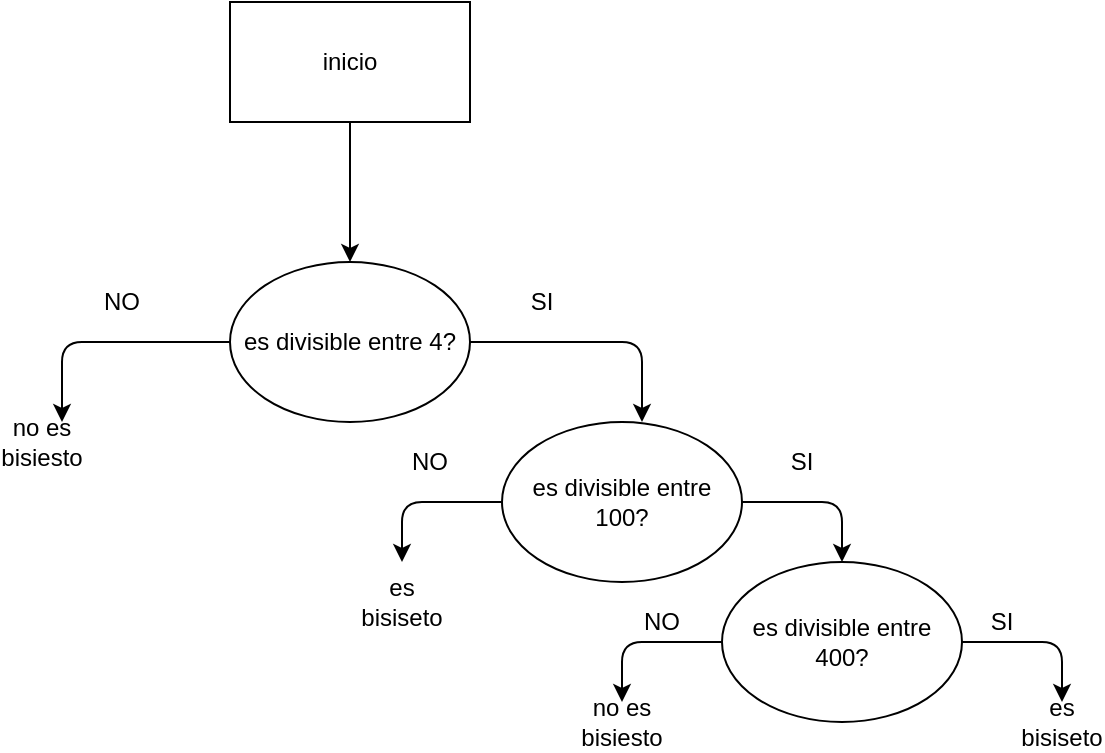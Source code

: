 <mxfile version="15.2.7" type="github">
  <diagram id="usI8ILn6qvdwSJN2ciWT" name="Page-1">
    <mxGraphModel dx="1108" dy="450" grid="1" gridSize="10" guides="1" tooltips="1" connect="1" arrows="1" fold="1" page="1" pageScale="1" pageWidth="827" pageHeight="1169" math="0" shadow="0">
      <root>
        <mxCell id="0" />
        <mxCell id="1" parent="0" />
        <mxCell id="uAOathaopSMNbeuxP5TQ-1" value="es divisible entre 4?" style="ellipse;whiteSpace=wrap;html=1;" vertex="1" parent="1">
          <mxGeometry x="354" y="200" width="120" height="80" as="geometry" />
        </mxCell>
        <mxCell id="uAOathaopSMNbeuxP5TQ-2" value="inicio" style="rounded=0;whiteSpace=wrap;html=1;" vertex="1" parent="1">
          <mxGeometry x="354" y="70" width="120" height="60" as="geometry" />
        </mxCell>
        <mxCell id="uAOathaopSMNbeuxP5TQ-3" value="" style="endArrow=classic;html=1;entryX=0.5;entryY=0;entryDx=0;entryDy=0;exitX=0.5;exitY=1;exitDx=0;exitDy=0;" edge="1" parent="1" source="uAOathaopSMNbeuxP5TQ-2" target="uAOathaopSMNbeuxP5TQ-1">
          <mxGeometry width="50" height="50" relative="1" as="geometry">
            <mxPoint x="440" y="210" as="sourcePoint" />
            <mxPoint x="414" y="190" as="targetPoint" />
          </mxGeometry>
        </mxCell>
        <mxCell id="uAOathaopSMNbeuxP5TQ-4" value="" style="endArrow=classic;html=1;exitX=0;exitY=0.5;exitDx=0;exitDy=0;" edge="1" parent="1" source="uAOathaopSMNbeuxP5TQ-1">
          <mxGeometry width="50" height="50" relative="1" as="geometry">
            <mxPoint x="390" y="260" as="sourcePoint" />
            <mxPoint x="270" y="280" as="targetPoint" />
            <Array as="points">
              <mxPoint x="270" y="240" />
            </Array>
          </mxGeometry>
        </mxCell>
        <mxCell id="uAOathaopSMNbeuxP5TQ-6" value="no es bisiesto" style="text;html=1;strokeColor=none;fillColor=none;align=center;verticalAlign=middle;whiteSpace=wrap;rounded=0;" vertex="1" parent="1">
          <mxGeometry x="240" y="280" width="40" height="20" as="geometry" />
        </mxCell>
        <mxCell id="uAOathaopSMNbeuxP5TQ-7" value="NO" style="text;html=1;strokeColor=none;fillColor=none;align=center;verticalAlign=middle;whiteSpace=wrap;rounded=0;" vertex="1" parent="1">
          <mxGeometry x="280" y="210" width="40" height="20" as="geometry" />
        </mxCell>
        <mxCell id="uAOathaopSMNbeuxP5TQ-8" value="" style="endArrow=classic;html=1;exitX=1;exitY=0.5;exitDx=0;exitDy=0;" edge="1" parent="1" source="uAOathaopSMNbeuxP5TQ-1">
          <mxGeometry width="50" height="50" relative="1" as="geometry">
            <mxPoint x="390" y="250" as="sourcePoint" />
            <mxPoint x="560" y="280" as="targetPoint" />
            <Array as="points">
              <mxPoint x="560" y="240" />
            </Array>
          </mxGeometry>
        </mxCell>
        <mxCell id="uAOathaopSMNbeuxP5TQ-9" value="es divisible entre 100?" style="ellipse;whiteSpace=wrap;html=1;" vertex="1" parent="1">
          <mxGeometry x="490" y="280" width="120" height="80" as="geometry" />
        </mxCell>
        <mxCell id="uAOathaopSMNbeuxP5TQ-14" value="SI" style="text;html=1;strokeColor=none;fillColor=none;align=center;verticalAlign=middle;whiteSpace=wrap;rounded=0;" vertex="1" parent="1">
          <mxGeometry x="490" y="210" width="40" height="20" as="geometry" />
        </mxCell>
        <mxCell id="uAOathaopSMNbeuxP5TQ-15" value="" style="endArrow=classic;html=1;exitX=0;exitY=0.5;exitDx=0;exitDy=0;" edge="1" parent="1" source="uAOathaopSMNbeuxP5TQ-9">
          <mxGeometry width="50" height="50" relative="1" as="geometry">
            <mxPoint x="390" y="250" as="sourcePoint" />
            <mxPoint x="440" y="350" as="targetPoint" />
            <Array as="points">
              <mxPoint x="440" y="320" />
            </Array>
          </mxGeometry>
        </mxCell>
        <mxCell id="uAOathaopSMNbeuxP5TQ-16" value="" style="endArrow=classic;html=1;exitX=1;exitY=0.5;exitDx=0;exitDy=0;" edge="1" parent="1" source="uAOathaopSMNbeuxP5TQ-9">
          <mxGeometry width="50" height="50" relative="1" as="geometry">
            <mxPoint x="390" y="250" as="sourcePoint" />
            <mxPoint x="660" y="350" as="targetPoint" />
            <Array as="points">
              <mxPoint x="660" y="320" />
            </Array>
          </mxGeometry>
        </mxCell>
        <mxCell id="uAOathaopSMNbeuxP5TQ-17" value="NO" style="text;html=1;strokeColor=none;fillColor=none;align=center;verticalAlign=middle;whiteSpace=wrap;rounded=0;" vertex="1" parent="1">
          <mxGeometry x="434" y="290" width="40" height="20" as="geometry" />
        </mxCell>
        <mxCell id="uAOathaopSMNbeuxP5TQ-18" value="SI" style="text;html=1;strokeColor=none;fillColor=none;align=center;verticalAlign=middle;whiteSpace=wrap;rounded=0;" vertex="1" parent="1">
          <mxGeometry x="620" y="290" width="40" height="20" as="geometry" />
        </mxCell>
        <mxCell id="uAOathaopSMNbeuxP5TQ-19" value="es divisible entre 400?" style="ellipse;whiteSpace=wrap;html=1;" vertex="1" parent="1">
          <mxGeometry x="600" y="350" width="120" height="80" as="geometry" />
        </mxCell>
        <mxCell id="uAOathaopSMNbeuxP5TQ-21" value="" style="endArrow=classic;html=1;exitX=0;exitY=0.5;exitDx=0;exitDy=0;" edge="1" parent="1">
          <mxGeometry width="50" height="50" relative="1" as="geometry">
            <mxPoint x="600" y="390" as="sourcePoint" />
            <mxPoint x="550" y="420" as="targetPoint" />
            <Array as="points">
              <mxPoint x="550" y="390" />
            </Array>
          </mxGeometry>
        </mxCell>
        <mxCell id="uAOathaopSMNbeuxP5TQ-22" value="" style="endArrow=classic;html=1;exitX=1;exitY=0.5;exitDx=0;exitDy=0;" edge="1" parent="1">
          <mxGeometry width="50" height="50" relative="1" as="geometry">
            <mxPoint x="720" y="390" as="sourcePoint" />
            <mxPoint x="770" y="420" as="targetPoint" />
            <Array as="points">
              <mxPoint x="770" y="390" />
            </Array>
          </mxGeometry>
        </mxCell>
        <mxCell id="uAOathaopSMNbeuxP5TQ-24" value="NO" style="text;html=1;strokeColor=none;fillColor=none;align=center;verticalAlign=middle;whiteSpace=wrap;rounded=0;" vertex="1" parent="1">
          <mxGeometry x="550" y="370" width="40" height="20" as="geometry" />
        </mxCell>
        <mxCell id="uAOathaopSMNbeuxP5TQ-25" value="SI" style="text;html=1;strokeColor=none;fillColor=none;align=center;verticalAlign=middle;whiteSpace=wrap;rounded=0;" vertex="1" parent="1">
          <mxGeometry x="720" y="370" width="40" height="20" as="geometry" />
        </mxCell>
        <mxCell id="uAOathaopSMNbeuxP5TQ-28" value="es bisiseto" style="text;html=1;strokeColor=none;fillColor=none;align=center;verticalAlign=middle;whiteSpace=wrap;rounded=0;" vertex="1" parent="1">
          <mxGeometry x="420" y="360" width="40" height="20" as="geometry" />
        </mxCell>
        <mxCell id="uAOathaopSMNbeuxP5TQ-29" value="no es bisiesto" style="text;html=1;strokeColor=none;fillColor=none;align=center;verticalAlign=middle;whiteSpace=wrap;rounded=0;" vertex="1" parent="1">
          <mxGeometry x="530" y="420" width="40" height="20" as="geometry" />
        </mxCell>
        <mxCell id="uAOathaopSMNbeuxP5TQ-30" value="es bisiseto" style="text;html=1;strokeColor=none;fillColor=none;align=center;verticalAlign=middle;whiteSpace=wrap;rounded=0;" vertex="1" parent="1">
          <mxGeometry x="750" y="420" width="40" height="20" as="geometry" />
        </mxCell>
      </root>
    </mxGraphModel>
  </diagram>
</mxfile>
